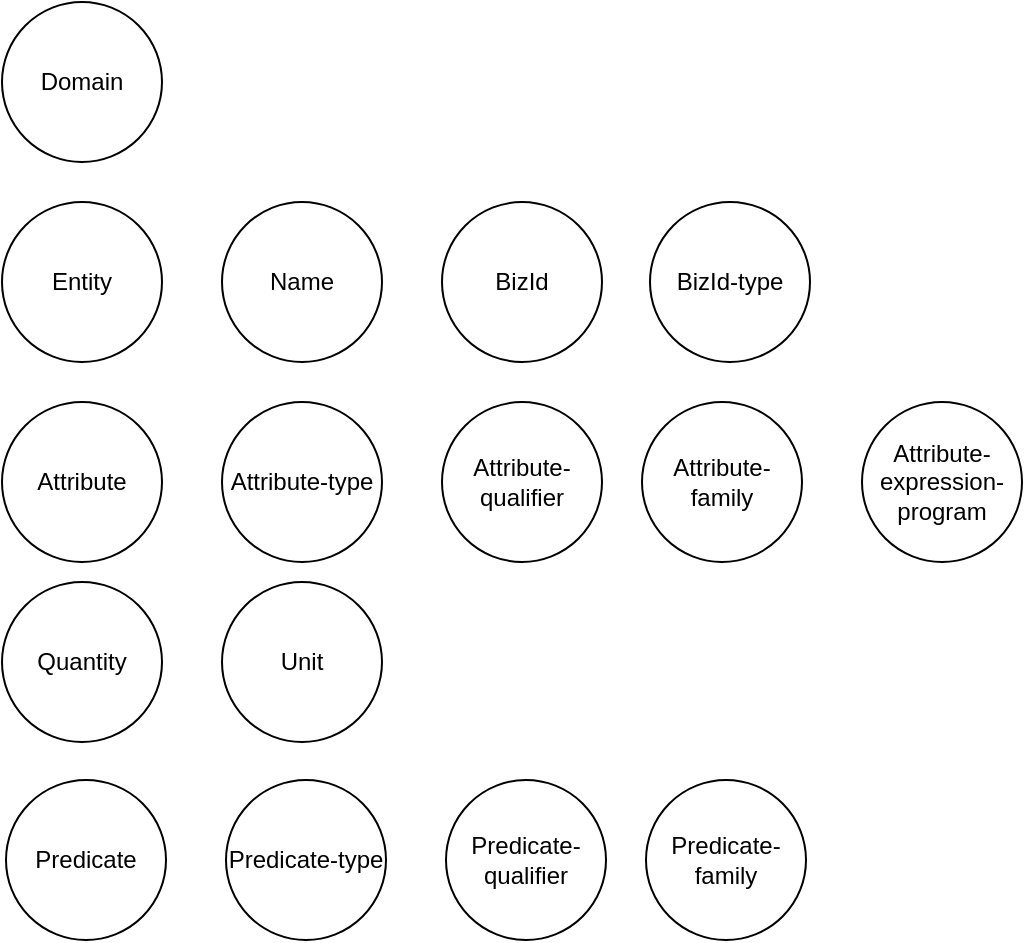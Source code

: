 <mxfile version="20.7.4" type="github">
  <diagram id="8liCXzgkEdSbJFoIxL7y" name="Page-1">
    <mxGraphModel dx="1306" dy="836" grid="1" gridSize="10" guides="1" tooltips="1" connect="1" arrows="1" fold="1" page="1" pageScale="1" pageWidth="850" pageHeight="1100" math="0" shadow="0">
      <root>
        <mxCell id="0" />
        <mxCell id="1" parent="0" />
        <mxCell id="UGJ1L-JOxJOwggU-99r5-2" value="Quantity" style="ellipse;whiteSpace=wrap;html=1;aspect=fixed;" vertex="1" parent="1">
          <mxGeometry x="60" y="540" width="80" height="80" as="geometry" />
        </mxCell>
        <mxCell id="UGJ1L-JOxJOwggU-99r5-3" value="Attribute-type" style="ellipse;whiteSpace=wrap;html=1;aspect=fixed;" vertex="1" parent="1">
          <mxGeometry x="170" y="450" width="80" height="80" as="geometry" />
        </mxCell>
        <mxCell id="UGJ1L-JOxJOwggU-99r5-4" value="Name" style="ellipse;whiteSpace=wrap;html=1;aspect=fixed;" vertex="1" parent="1">
          <mxGeometry x="170" y="350" width="80" height="80" as="geometry" />
        </mxCell>
        <mxCell id="UGJ1L-JOxJOwggU-99r5-5" value="BizId" style="ellipse;whiteSpace=wrap;html=1;aspect=fixed;" vertex="1" parent="1">
          <mxGeometry x="280" y="350" width="80" height="80" as="geometry" />
        </mxCell>
        <mxCell id="UGJ1L-JOxJOwggU-99r5-7" value="Attribute-qualifier" style="ellipse;whiteSpace=wrap;html=1;aspect=fixed;" vertex="1" parent="1">
          <mxGeometry x="280" y="450" width="80" height="80" as="geometry" />
        </mxCell>
        <mxCell id="UGJ1L-JOxJOwggU-99r5-8" value="Attribute" style="ellipse;whiteSpace=wrap;html=1;aspect=fixed;" vertex="1" parent="1">
          <mxGeometry x="60" y="450" width="80" height="80" as="geometry" />
        </mxCell>
        <mxCell id="UGJ1L-JOxJOwggU-99r5-9" value="Entity" style="ellipse;whiteSpace=wrap;html=1;aspect=fixed;" vertex="1" parent="1">
          <mxGeometry x="60" y="350" width="80" height="80" as="geometry" />
        </mxCell>
        <mxCell id="UGJ1L-JOxJOwggU-99r5-10" value="Domain" style="ellipse;whiteSpace=wrap;html=1;aspect=fixed;" vertex="1" parent="1">
          <mxGeometry x="60" y="250" width="80" height="80" as="geometry" />
        </mxCell>
        <mxCell id="UGJ1L-JOxJOwggU-99r5-11" value="BizId-type" style="ellipse;whiteSpace=wrap;html=1;aspect=fixed;" vertex="1" parent="1">
          <mxGeometry x="384" y="350" width="80" height="80" as="geometry" />
        </mxCell>
        <mxCell id="UGJ1L-JOxJOwggU-99r5-12" value="Unit" style="ellipse;whiteSpace=wrap;html=1;aspect=fixed;" vertex="1" parent="1">
          <mxGeometry x="170" y="540" width="80" height="80" as="geometry" />
        </mxCell>
        <mxCell id="UGJ1L-JOxJOwggU-99r5-13" value="Attribute-family" style="ellipse;whiteSpace=wrap;html=1;aspect=fixed;" vertex="1" parent="1">
          <mxGeometry x="380" y="450" width="80" height="80" as="geometry" />
        </mxCell>
        <mxCell id="UGJ1L-JOxJOwggU-99r5-14" value="Attribute-expression-program" style="ellipse;whiteSpace=wrap;html=1;aspect=fixed;" vertex="1" parent="1">
          <mxGeometry x="490" y="450" width="80" height="80" as="geometry" />
        </mxCell>
        <mxCell id="UGJ1L-JOxJOwggU-99r5-16" value="Predicate-type" style="ellipse;whiteSpace=wrap;html=1;aspect=fixed;" vertex="1" parent="1">
          <mxGeometry x="172" y="639" width="80" height="80" as="geometry" />
        </mxCell>
        <mxCell id="UGJ1L-JOxJOwggU-99r5-17" value="Predicate-qualifier" style="ellipse;whiteSpace=wrap;html=1;aspect=fixed;" vertex="1" parent="1">
          <mxGeometry x="282" y="639" width="80" height="80" as="geometry" />
        </mxCell>
        <mxCell id="UGJ1L-JOxJOwggU-99r5-18" value="Predicate" style="ellipse;whiteSpace=wrap;html=1;aspect=fixed;" vertex="1" parent="1">
          <mxGeometry x="62" y="639" width="80" height="80" as="geometry" />
        </mxCell>
        <mxCell id="UGJ1L-JOxJOwggU-99r5-19" value="Predicate-family" style="ellipse;whiteSpace=wrap;html=1;aspect=fixed;" vertex="1" parent="1">
          <mxGeometry x="382" y="639" width="80" height="80" as="geometry" />
        </mxCell>
      </root>
    </mxGraphModel>
  </diagram>
</mxfile>
